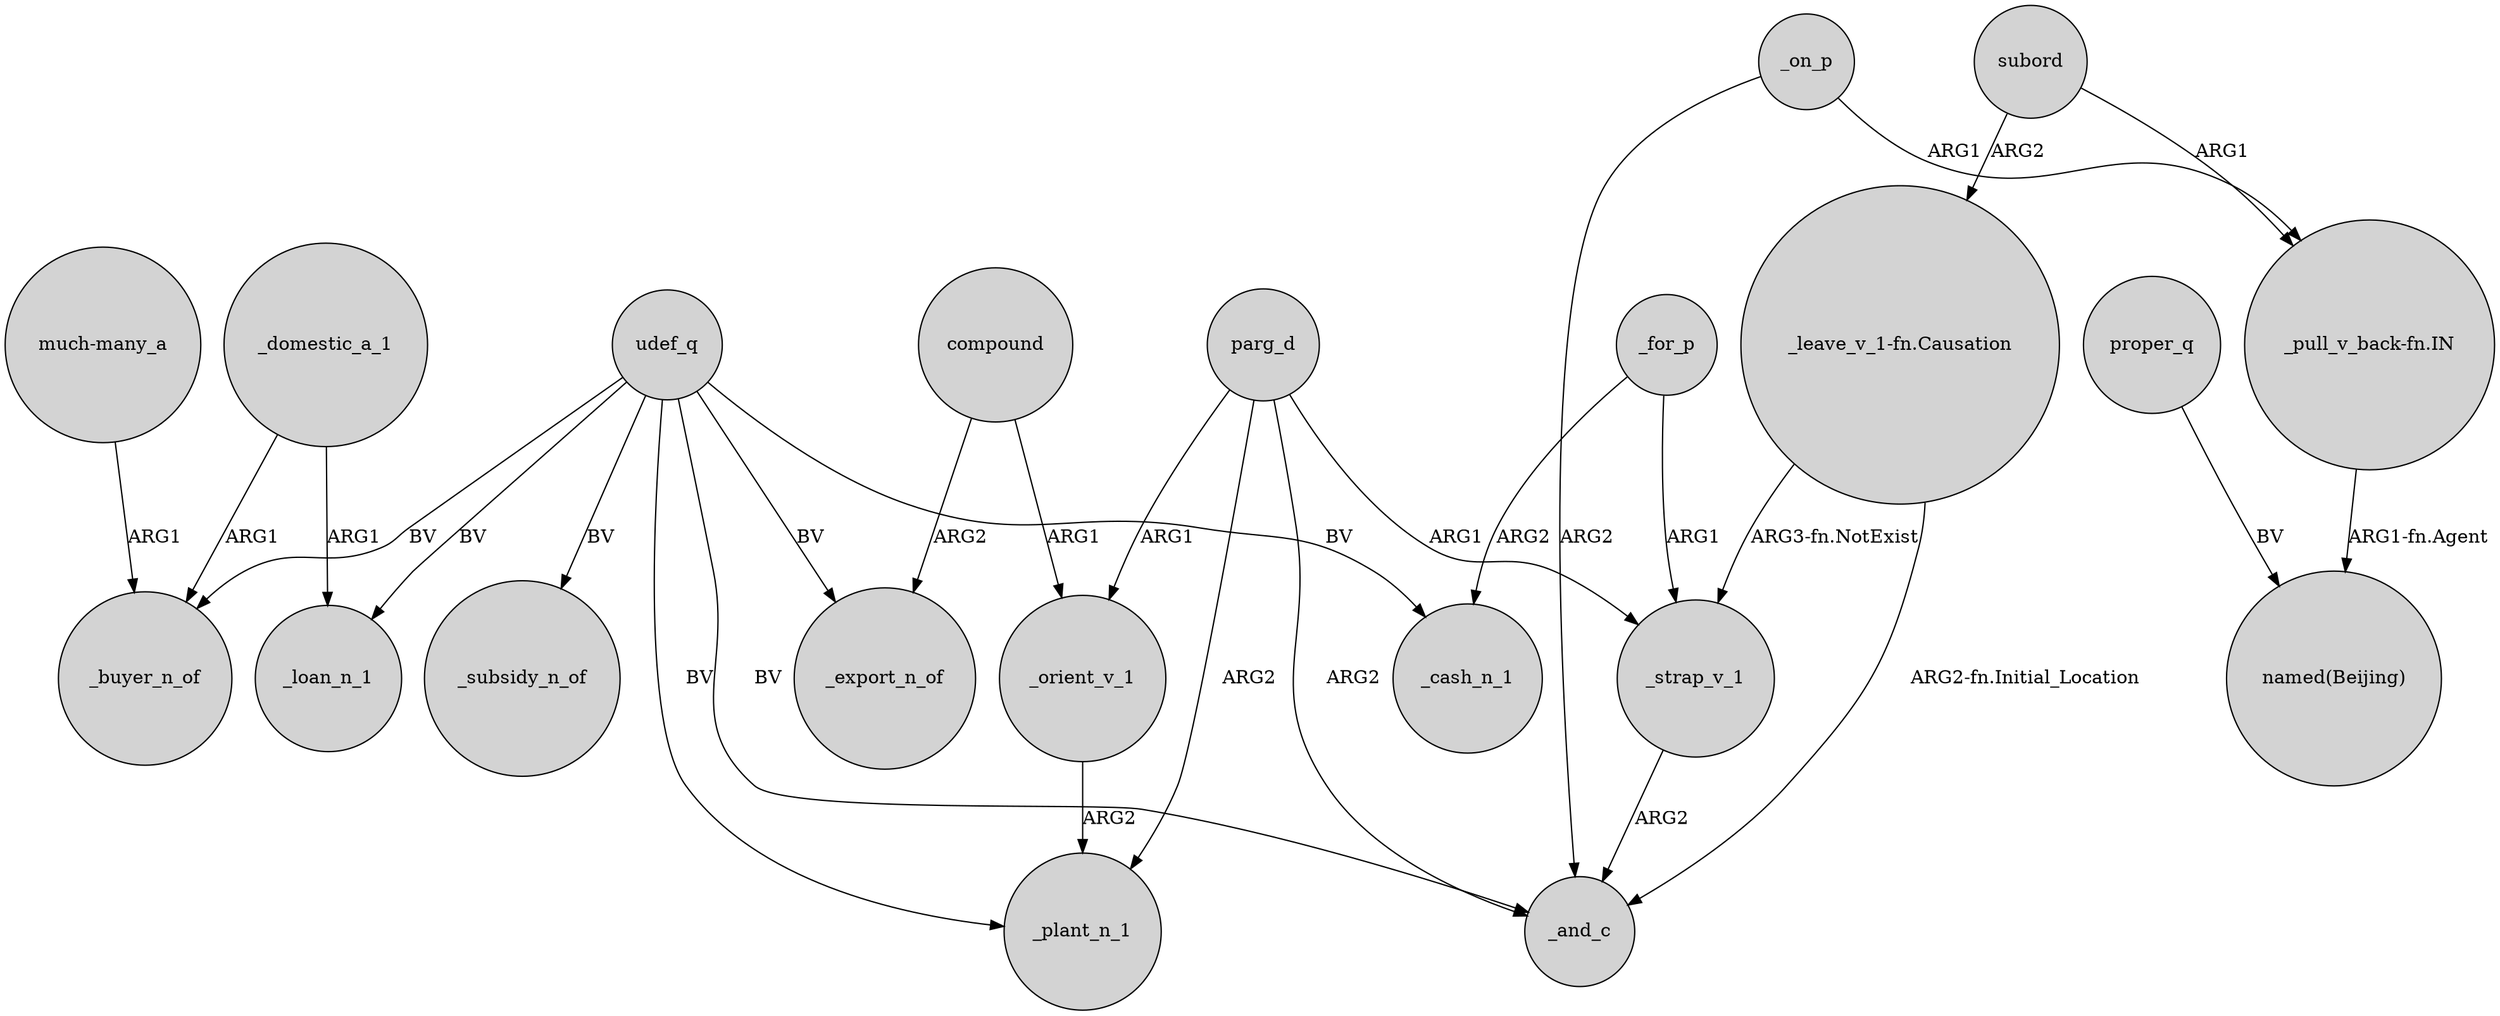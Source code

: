 digraph {
	node [shape=circle style=filled]
	_for_p -> _strap_v_1 [label=ARG1]
	udef_q -> _buyer_n_of [label=BV]
	parg_d -> _orient_v_1 [label=ARG1]
	_on_p -> "_pull_v_back-fn.IN" [label=ARG1]
	udef_q -> _cash_n_1 [label=BV]
	_for_p -> _cash_n_1 [label=ARG2]
	subord -> "_pull_v_back-fn.IN" [label=ARG1]
	"_pull_v_back-fn.IN" -> "named(Beijing)" [label="ARG1-fn.Agent"]
	_orient_v_1 -> _plant_n_1 [label=ARG2]
	"_leave_v_1-fn.Causation" -> _strap_v_1 [label="ARG3-fn.NotExist"]
	parg_d -> _and_c [label=ARG2]
	parg_d -> _plant_n_1 [label=ARG2]
	parg_d -> _strap_v_1 [label=ARG1]
	"_leave_v_1-fn.Causation" -> _and_c [label="ARG2-fn.Initial_Location"]
	subord -> "_leave_v_1-fn.Causation" [label=ARG2]
	udef_q -> _plant_n_1 [label=BV]
	_domestic_a_1 -> _loan_n_1 [label=ARG1]
	"much-many_a" -> _buyer_n_of [label=ARG1]
	udef_q -> _export_n_of [label=BV]
	compound -> _orient_v_1 [label=ARG1]
	_on_p -> _and_c [label=ARG2]
	udef_q -> _subsidy_n_of [label=BV]
	_domestic_a_1 -> _buyer_n_of [label=ARG1]
	udef_q -> _and_c [label=BV]
	_strap_v_1 -> _and_c [label=ARG2]
	udef_q -> _loan_n_1 [label=BV]
	compound -> _export_n_of [label=ARG2]
	proper_q -> "named(Beijing)" [label=BV]
}
